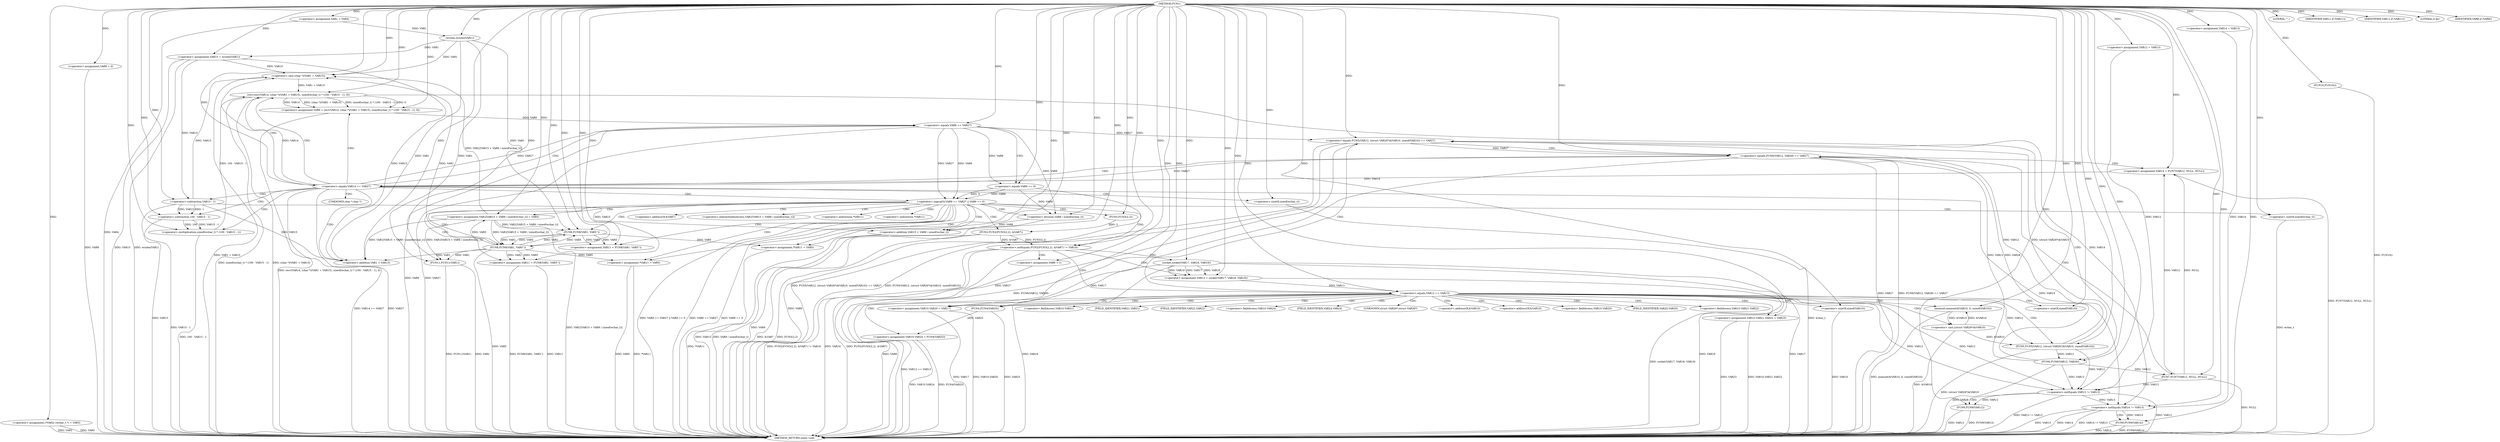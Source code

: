 digraph FUN1 {  
"1000100" [label = "(METHOD,FUN1)" ]
"1000301" [label = "(METHOD_RETURN,static void)" ]
"1000104" [label = "(<operator>.assignment,(*VAR2) (wchar_t *) = VAR3)" ]
"1000107" [label = "(LITERAL,\"\",)" ]
"1000108" [label = "(<operator>.assignment,VAR1 = VAR4)" ]
"1000114" [label = "(<operator>.assignment,VAR8 = 0)" ]
"1000121" [label = "(<operator>.assignment,VAR12 = VAR13)" ]
"1000125" [label = "(<operator>.assignment,VAR14 = VAR13)" ]
"1000129" [label = "(<operator>.assignment,VAR15 = wcslen(VAR1))" ]
"1000131" [label = "(wcslen,wcslen(VAR1))" ]
"1000136" [label = "(<operator>.notEquals,FUN2(FUN3(2,2), &VAR7) != VAR16)" ]
"1000137" [label = "(FUN2,FUN2(FUN3(2,2), &VAR7))" ]
"1000138" [label = "(FUN3,FUN3(2,2))" ]
"1000146" [label = "(<operator>.assignment,VAR8 = 1)" ]
"1000149" [label = "(<operator>.assignment,VAR12 = socket(VAR17, VAR18, VAR19))" ]
"1000151" [label = "(socket,socket(VAR17, VAR18, VAR19))" ]
"1000156" [label = "(<operator>.equals,VAR12 == VAR13)" ]
"1000161" [label = "(memset,memset(&VAR10, 0, sizeof(VAR10)))" ]
"1000165" [label = "(<operator>.sizeOf,sizeof(VAR10))" ]
"1000167" [label = "(<operator>.assignment,VAR10.VAR20 = VAR17)" ]
"1000172" [label = "(<operator>.assignment,VAR10.VAR21.VAR22 = VAR23)" ]
"1000179" [label = "(<operator>.assignment,VAR10.VAR24 = FUN4(VAR25))" ]
"1000183" [label = "(FUN4,FUN4(VAR25))" ]
"1000186" [label = "(<operator>.equals,FUN5(VAR12, (struct VAR26*)&VAR10, sizeof(VAR10)) == VAR27)" ]
"1000187" [label = "(FUN5,FUN5(VAR12, (struct VAR26*)&VAR10, sizeof(VAR10)))" ]
"1000189" [label = "(<operator>.cast,(struct VAR26*)&VAR10)" ]
"1000193" [label = "(<operator>.sizeOf,sizeof(VAR10))" ]
"1000199" [label = "(<operator>.equals,FUN6(VAR12, VAR28) == VAR27)" ]
"1000200" [label = "(FUN6,FUN6(VAR12, VAR28))" ]
"1000206" [label = "(<operator>.assignment,VAR14 = FUN7(VAR12, NULL, NULL))" ]
"1000208" [label = "(FUN7,FUN7(VAR12, NULL, NULL))" ]
"1000213" [label = "(<operator>.equals,VAR14 == VAR27)" ]
"1000218" [label = "(<operator>.assignment,VAR9 = recv(VAR14, (char *)(VAR1 + VAR15), sizeof(wchar_t) * (100 - VAR15 - 1), 0))" ]
"1000220" [label = "(recv,recv(VAR14, (char *)(VAR1 + VAR15), sizeof(wchar_t) * (100 - VAR15 - 1), 0))" ]
"1000222" [label = "(<operator>.cast,(char *)(VAR1 + VAR15))" ]
"1000224" [label = "(<operator>.addition,VAR1 + VAR15)" ]
"1000227" [label = "(<operator>.multiplication,sizeof(wchar_t) * (100 - VAR15 - 1))" ]
"1000228" [label = "(<operator>.sizeOf,sizeof(wchar_t))" ]
"1000230" [label = "(<operator>.subtraction,100 - VAR15 - 1)" ]
"1000232" [label = "(<operator>.subtraction,VAR15 - 1)" ]
"1000237" [label = "(<operator>.logicalOr,VAR9 == VAR27 || VAR9 == 0)" ]
"1000238" [label = "(<operator>.equals,VAR9 == VAR27)" ]
"1000241" [label = "(<operator>.equals,VAR9 == 0)" ]
"1000246" [label = "(<operator>.assignment,VAR1[VAR15 + VAR9 / sizeof(wchar_t)] = VAR5)" ]
"1000249" [label = "(<operator>.addition,VAR15 + VAR9 / sizeof(wchar_t))" ]
"1000251" [label = "(<operator>.division,VAR9 / sizeof(wchar_t))" ]
"1000253" [label = "(<operator>.sizeOf,sizeof(wchar_t))" ]
"1000256" [label = "(<operator>.assignment,VAR11 = FUN8(VAR1, VAR5''))" ]
"1000258" [label = "(FUN8,FUN8(VAR1, VAR5''))" ]
"1000262" [label = "(IDENTIFIER,VAR11,if (VAR11))" ]
"1000264" [label = "(<operator>.assignment,*VAR11 = VAR5)" ]
"1000268" [label = "(<operator>.assignment,VAR11 = FUN8(VAR1, VAR5''))" ]
"1000270" [label = "(FUN8,FUN8(VAR1, VAR5''))" ]
"1000274" [label = "(IDENTIFIER,VAR11,if (VAR11))" ]
"1000276" [label = "(<operator>.assignment,*VAR11 = VAR5)" ]
"1000280" [label = "(LITERAL,0,do)" ]
"1000282" [label = "(<operator>.notEquals,VAR12 != VAR13)" ]
"1000286" [label = "(FUN9,FUN9(VAR12))" ]
"1000289" [label = "(<operator>.notEquals,VAR14 != VAR13)" ]
"1000293" [label = "(FUN9,FUN9(VAR14))" ]
"1000296" [label = "(IDENTIFIER,VAR8,if (VAR8))" ]
"1000298" [label = "(FUN10,FUN10())" ]
"1000299" [label = "(FUN11,FUN11(VAR1))" ]
"1000141" [label = "(<operator>.addressOf,&VAR7)" ]
"1000162" [label = "(<operator>.addressOf,&VAR10)" ]
"1000168" [label = "(<operator>.fieldAccess,VAR10.VAR20)" ]
"1000170" [label = "(FIELD_IDENTIFIER,VAR20,VAR20)" ]
"1000173" [label = "(<operator>.fieldAccess,VAR10.VAR21.VAR22)" ]
"1000174" [label = "(<operator>.fieldAccess,VAR10.VAR21)" ]
"1000176" [label = "(FIELD_IDENTIFIER,VAR21,VAR21)" ]
"1000177" [label = "(FIELD_IDENTIFIER,VAR22,VAR22)" ]
"1000180" [label = "(<operator>.fieldAccess,VAR10.VAR24)" ]
"1000182" [label = "(FIELD_IDENTIFIER,VAR24,VAR24)" ]
"1000190" [label = "(UNKNOWN,struct VAR26*,struct VAR26*)" ]
"1000191" [label = "(<operator>.addressOf,&VAR10)" ]
"1000223" [label = "(UNKNOWN,char *,char *)" ]
"1000247" [label = "(<operator>.indirectIndexAccess,VAR1[VAR15 + VAR9 / sizeof(wchar_t)])" ]
"1000265" [label = "(<operator>.indirection,*VAR11)" ]
"1000277" [label = "(<operator>.indirection,*VAR11)" ]
  "1000172" -> "1000301"  [ label = "DDG: VAR23"] 
  "1000151" -> "1000301"  [ label = "DDG: VAR18"] 
  "1000151" -> "1000301"  [ label = "DDG: VAR19"] 
  "1000167" -> "1000301"  [ label = "DDG: VAR10.VAR20"] 
  "1000129" -> "1000301"  [ label = "DDG: VAR15"] 
  "1000286" -> "1000301"  [ label = "DDG: FUN9(VAR12)"] 
  "1000186" -> "1000301"  [ label = "DDG: FUN5(VAR12, (struct VAR26*)&VAR10, sizeof(VAR10)) == VAR27"] 
  "1000298" -> "1000301"  [ label = "DDG: FUN10()"] 
  "1000289" -> "1000301"  [ label = "DDG: VAR13"] 
  "1000186" -> "1000301"  [ label = "DDG: FUN5(VAR12, (struct VAR26*)&VAR10, sizeof(VAR10))"] 
  "1000249" -> "1000301"  [ label = "DDG: VAR9 / sizeof(wchar_t)"] 
  "1000193" -> "1000301"  [ label = "DDG: VAR10"] 
  "1000220" -> "1000301"  [ label = "DDG: sizeof(wchar_t) * (100 - VAR15 - 1)"] 
  "1000237" -> "1000301"  [ label = "DDG: VAR9 == VAR27 || VAR9 == 0"] 
  "1000282" -> "1000301"  [ label = "DDG: VAR12 != VAR13"] 
  "1000208" -> "1000301"  [ label = "DDG: NULL"] 
  "1000293" -> "1000301"  [ label = "DDG: VAR14"] 
  "1000149" -> "1000301"  [ label = "DDG: socket(VAR17, VAR18, VAR19)"] 
  "1000238" -> "1000301"  [ label = "DDG: VAR9"] 
  "1000232" -> "1000301"  [ label = "DDG: VAR15"] 
  "1000289" -> "1000301"  [ label = "DDG: VAR14"] 
  "1000293" -> "1000301"  [ label = "DDG: FUN9(VAR14)"] 
  "1000199" -> "1000301"  [ label = "DDG: FUN6(VAR12, VAR28)"] 
  "1000286" -> "1000301"  [ label = "DDG: VAR12"] 
  "1000104" -> "1000301"  [ label = "DDG: VAR2"] 
  "1000299" -> "1000301"  [ label = "DDG: FUN11(VAR1)"] 
  "1000238" -> "1000301"  [ label = "DDG: VAR27"] 
  "1000253" -> "1000301"  [ label = "DDG: wchar_t"] 
  "1000187" -> "1000301"  [ label = "DDG: (struct VAR26*)&VAR10"] 
  "1000237" -> "1000301"  [ label = "DDG: VAR9 == VAR27"] 
  "1000137" -> "1000301"  [ label = "DDG: &VAR7"] 
  "1000268" -> "1000301"  [ label = "DDG: VAR11"] 
  "1000186" -> "1000301"  [ label = "DDG: VAR27"] 
  "1000183" -> "1000301"  [ label = "DDG: VAR25"] 
  "1000151" -> "1000301"  [ label = "DDG: VAR17"] 
  "1000264" -> "1000301"  [ label = "DDG: *VAR11"] 
  "1000228" -> "1000301"  [ label = "DDG: wchar_t"] 
  "1000251" -> "1000301"  [ label = "DDG: VAR9"] 
  "1000289" -> "1000301"  [ label = "DDG: VAR14 != VAR13"] 
  "1000189" -> "1000301"  [ label = "DDG: &VAR10"] 
  "1000114" -> "1000301"  [ label = "DDG: VAR8"] 
  "1000179" -> "1000301"  [ label = "DDG: VAR10.VAR24"] 
  "1000199" -> "1000301"  [ label = "DDG: VAR27"] 
  "1000220" -> "1000301"  [ label = "DDG: (char *)(VAR1 + VAR15)"] 
  "1000206" -> "1000301"  [ label = "DDG: FUN7(VAR12, NULL, NULL)"] 
  "1000299" -> "1000301"  [ label = "DDG: VAR1"] 
  "1000199" -> "1000301"  [ label = "DDG: FUN6(VAR12, VAR28) == VAR27"] 
  "1000230" -> "1000301"  [ label = "DDG: VAR15 - 1"] 
  "1000213" -> "1000301"  [ label = "DDG: VAR14 == VAR27"] 
  "1000108" -> "1000301"  [ label = "DDG: VAR4"] 
  "1000172" -> "1000301"  [ label = "DDG: VAR10.VAR21.VAR22"] 
  "1000136" -> "1000301"  [ label = "DDG: FUN2(FUN3(2,2), &VAR7) != VAR16"] 
  "1000276" -> "1000301"  [ label = "DDG: *VAR11"] 
  "1000241" -> "1000301"  [ label = "DDG: VAR9"] 
  "1000218" -> "1000301"  [ label = "DDG: recv(VAR14, (char *)(VAR1 + VAR15), sizeof(wchar_t) * (100 - VAR15 - 1), 0)"] 
  "1000167" -> "1000301"  [ label = "DDG: VAR17"] 
  "1000136" -> "1000301"  [ label = "DDG: VAR16"] 
  "1000227" -> "1000301"  [ label = "DDG: 100 - VAR15 - 1"] 
  "1000213" -> "1000301"  [ label = "DDG: VAR27"] 
  "1000268" -> "1000301"  [ label = "DDG: FUN8(VAR1, VAR5'')"] 
  "1000156" -> "1000301"  [ label = "DDG: VAR12 == VAR13"] 
  "1000249" -> "1000301"  [ label = "DDG: VAR15"] 
  "1000270" -> "1000301"  [ label = "DDG: VAR5"] 
  "1000137" -> "1000301"  [ label = "DDG: FUN3(2,2)"] 
  "1000282" -> "1000301"  [ label = "DDG: VAR12"] 
  "1000237" -> "1000301"  [ label = "DDG: VAR9 == 0"] 
  "1000146" -> "1000301"  [ label = "DDG: VAR8"] 
  "1000161" -> "1000301"  [ label = "DDG: memset(&VAR10, 0, sizeof(VAR10))"] 
  "1000276" -> "1000301"  [ label = "DDG: VAR5"] 
  "1000179" -> "1000301"  [ label = "DDG: FUN4(VAR25)"] 
  "1000136" -> "1000301"  [ label = "DDG: FUN2(FUN3(2,2), &VAR7)"] 
  "1000104" -> "1000301"  [ label = "DDG: VAR3"] 
  "1000246" -> "1000301"  [ label = "DDG: VAR1[VAR15 + VAR9 / sizeof(wchar_t)]"] 
  "1000222" -> "1000301"  [ label = "DDG: VAR1 + VAR15"] 
  "1000129" -> "1000301"  [ label = "DDG: wcslen(VAR1)"] 
  "1000200" -> "1000301"  [ label = "DDG: VAR28"] 
  "1000100" -> "1000104"  [ label = "DDG: "] 
  "1000100" -> "1000107"  [ label = "DDG: "] 
  "1000100" -> "1000108"  [ label = "DDG: "] 
  "1000100" -> "1000114"  [ label = "DDG: "] 
  "1000100" -> "1000121"  [ label = "DDG: "] 
  "1000100" -> "1000125"  [ label = "DDG: "] 
  "1000131" -> "1000129"  [ label = "DDG: VAR1"] 
  "1000100" -> "1000129"  [ label = "DDG: "] 
  "1000108" -> "1000131"  [ label = "DDG: VAR1"] 
  "1000100" -> "1000131"  [ label = "DDG: "] 
  "1000137" -> "1000136"  [ label = "DDG: FUN3(2,2)"] 
  "1000137" -> "1000136"  [ label = "DDG: &VAR7"] 
  "1000138" -> "1000137"  [ label = "DDG: 2"] 
  "1000100" -> "1000138"  [ label = "DDG: "] 
  "1000100" -> "1000136"  [ label = "DDG: "] 
  "1000100" -> "1000146"  [ label = "DDG: "] 
  "1000151" -> "1000149"  [ label = "DDG: VAR17"] 
  "1000151" -> "1000149"  [ label = "DDG: VAR18"] 
  "1000151" -> "1000149"  [ label = "DDG: VAR19"] 
  "1000100" -> "1000149"  [ label = "DDG: "] 
  "1000100" -> "1000151"  [ label = "DDG: "] 
  "1000149" -> "1000156"  [ label = "DDG: VAR12"] 
  "1000100" -> "1000156"  [ label = "DDG: "] 
  "1000189" -> "1000161"  [ label = "DDG: &VAR10"] 
  "1000100" -> "1000161"  [ label = "DDG: "] 
  "1000100" -> "1000165"  [ label = "DDG: "] 
  "1000151" -> "1000167"  [ label = "DDG: VAR17"] 
  "1000100" -> "1000167"  [ label = "DDG: "] 
  "1000100" -> "1000172"  [ label = "DDG: "] 
  "1000183" -> "1000179"  [ label = "DDG: VAR25"] 
  "1000100" -> "1000183"  [ label = "DDG: "] 
  "1000187" -> "1000186"  [ label = "DDG: VAR12"] 
  "1000187" -> "1000186"  [ label = "DDG: (struct VAR26*)&VAR10"] 
  "1000156" -> "1000187"  [ label = "DDG: VAR12"] 
  "1000100" -> "1000187"  [ label = "DDG: "] 
  "1000189" -> "1000187"  [ label = "DDG: &VAR10"] 
  "1000161" -> "1000189"  [ label = "DDG: &VAR10"] 
  "1000100" -> "1000193"  [ label = "DDG: "] 
  "1000238" -> "1000186"  [ label = "DDG: VAR27"] 
  "1000100" -> "1000186"  [ label = "DDG: "] 
  "1000200" -> "1000199"  [ label = "DDG: VAR12"] 
  "1000200" -> "1000199"  [ label = "DDG: VAR28"] 
  "1000187" -> "1000200"  [ label = "DDG: VAR12"] 
  "1000100" -> "1000200"  [ label = "DDG: "] 
  "1000186" -> "1000199"  [ label = "DDG: VAR27"] 
  "1000100" -> "1000199"  [ label = "DDG: "] 
  "1000208" -> "1000206"  [ label = "DDG: VAR12"] 
  "1000208" -> "1000206"  [ label = "DDG: NULL"] 
  "1000100" -> "1000206"  [ label = "DDG: "] 
  "1000200" -> "1000208"  [ label = "DDG: VAR12"] 
  "1000100" -> "1000208"  [ label = "DDG: "] 
  "1000206" -> "1000213"  [ label = "DDG: VAR14"] 
  "1000100" -> "1000213"  [ label = "DDG: "] 
  "1000199" -> "1000213"  [ label = "DDG: VAR27"] 
  "1000220" -> "1000218"  [ label = "DDG: VAR14"] 
  "1000220" -> "1000218"  [ label = "DDG: (char *)(VAR1 + VAR15)"] 
  "1000220" -> "1000218"  [ label = "DDG: sizeof(wchar_t) * (100 - VAR15 - 1)"] 
  "1000220" -> "1000218"  [ label = "DDG: 0"] 
  "1000100" -> "1000218"  [ label = "DDG: "] 
  "1000213" -> "1000220"  [ label = "DDG: VAR14"] 
  "1000100" -> "1000220"  [ label = "DDG: "] 
  "1000222" -> "1000220"  [ label = "DDG: VAR1 + VAR15"] 
  "1000131" -> "1000222"  [ label = "DDG: VAR1"] 
  "1000270" -> "1000222"  [ label = "DDG: VAR1"] 
  "1000246" -> "1000222"  [ label = "DDG: VAR1[VAR15 + VAR9 / sizeof(wchar_t)]"] 
  "1000100" -> "1000222"  [ label = "DDG: "] 
  "1000129" -> "1000222"  [ label = "DDG: VAR15"] 
  "1000232" -> "1000222"  [ label = "DDG: VAR15"] 
  "1000131" -> "1000224"  [ label = "DDG: VAR1"] 
  "1000270" -> "1000224"  [ label = "DDG: VAR1"] 
  "1000246" -> "1000224"  [ label = "DDG: VAR1[VAR15 + VAR9 / sizeof(wchar_t)]"] 
  "1000100" -> "1000224"  [ label = "DDG: "] 
  "1000129" -> "1000224"  [ label = "DDG: VAR15"] 
  "1000232" -> "1000224"  [ label = "DDG: VAR15"] 
  "1000227" -> "1000220"  [ label = "DDG: 100 - VAR15 - 1"] 
  "1000100" -> "1000227"  [ label = "DDG: "] 
  "1000100" -> "1000228"  [ label = "DDG: "] 
  "1000230" -> "1000227"  [ label = "DDG: 100"] 
  "1000230" -> "1000227"  [ label = "DDG: VAR15 - 1"] 
  "1000100" -> "1000230"  [ label = "DDG: "] 
  "1000232" -> "1000230"  [ label = "DDG: VAR15"] 
  "1000232" -> "1000230"  [ label = "DDG: 1"] 
  "1000100" -> "1000232"  [ label = "DDG: "] 
  "1000129" -> "1000232"  [ label = "DDG: VAR15"] 
  "1000238" -> "1000237"  [ label = "DDG: VAR9"] 
  "1000238" -> "1000237"  [ label = "DDG: VAR27"] 
  "1000218" -> "1000238"  [ label = "DDG: VAR9"] 
  "1000100" -> "1000238"  [ label = "DDG: "] 
  "1000213" -> "1000238"  [ label = "DDG: VAR27"] 
  "1000241" -> "1000237"  [ label = "DDG: VAR9"] 
  "1000241" -> "1000237"  [ label = "DDG: 0"] 
  "1000238" -> "1000241"  [ label = "DDG: VAR9"] 
  "1000100" -> "1000241"  [ label = "DDG: "] 
  "1000270" -> "1000246"  [ label = "DDG: VAR5"] 
  "1000100" -> "1000246"  [ label = "DDG: "] 
  "1000232" -> "1000249"  [ label = "DDG: VAR15"] 
  "1000100" -> "1000249"  [ label = "DDG: "] 
  "1000251" -> "1000249"  [ label = "DDG: VAR9"] 
  "1000238" -> "1000251"  [ label = "DDG: VAR9"] 
  "1000241" -> "1000251"  [ label = "DDG: VAR9"] 
  "1000100" -> "1000251"  [ label = "DDG: "] 
  "1000100" -> "1000253"  [ label = "DDG: "] 
  "1000258" -> "1000256"  [ label = "DDG: VAR1"] 
  "1000258" -> "1000256"  [ label = "DDG: VAR5"] 
  "1000100" -> "1000256"  [ label = "DDG: "] 
  "1000246" -> "1000258"  [ label = "DDG: VAR1[VAR15 + VAR9 / sizeof(wchar_t)]"] 
  "1000100" -> "1000258"  [ label = "DDG: "] 
  "1000131" -> "1000258"  [ label = "DDG: VAR1"] 
  "1000270" -> "1000258"  [ label = "DDG: VAR1"] 
  "1000270" -> "1000258"  [ label = "DDG: VAR5"] 
  "1000100" -> "1000262"  [ label = "DDG: "] 
  "1000258" -> "1000264"  [ label = "DDG: VAR5"] 
  "1000100" -> "1000264"  [ label = "DDG: "] 
  "1000270" -> "1000268"  [ label = "DDG: VAR1"] 
  "1000270" -> "1000268"  [ label = "DDG: VAR5"] 
  "1000100" -> "1000268"  [ label = "DDG: "] 
  "1000258" -> "1000270"  [ label = "DDG: VAR1"] 
  "1000246" -> "1000270"  [ label = "DDG: VAR1[VAR15 + VAR9 / sizeof(wchar_t)]"] 
  "1000100" -> "1000270"  [ label = "DDG: "] 
  "1000258" -> "1000270"  [ label = "DDG: VAR5"] 
  "1000100" -> "1000274"  [ label = "DDG: "] 
  "1000270" -> "1000276"  [ label = "DDG: VAR5"] 
  "1000100" -> "1000276"  [ label = "DDG: "] 
  "1000100" -> "1000280"  [ label = "DDG: "] 
  "1000187" -> "1000282"  [ label = "DDG: VAR12"] 
  "1000200" -> "1000282"  [ label = "DDG: VAR12"] 
  "1000208" -> "1000282"  [ label = "DDG: VAR12"] 
  "1000156" -> "1000282"  [ label = "DDG: VAR12"] 
  "1000121" -> "1000282"  [ label = "DDG: VAR12"] 
  "1000100" -> "1000282"  [ label = "DDG: "] 
  "1000156" -> "1000282"  [ label = "DDG: VAR13"] 
  "1000282" -> "1000286"  [ label = "DDG: VAR12"] 
  "1000100" -> "1000286"  [ label = "DDG: "] 
  "1000125" -> "1000289"  [ label = "DDG: VAR14"] 
  "1000220" -> "1000289"  [ label = "DDG: VAR14"] 
  "1000213" -> "1000289"  [ label = "DDG: VAR14"] 
  "1000100" -> "1000289"  [ label = "DDG: "] 
  "1000282" -> "1000289"  [ label = "DDG: VAR13"] 
  "1000289" -> "1000293"  [ label = "DDG: VAR14"] 
  "1000100" -> "1000293"  [ label = "DDG: "] 
  "1000100" -> "1000296"  [ label = "DDG: "] 
  "1000100" -> "1000298"  [ label = "DDG: "] 
  "1000131" -> "1000299"  [ label = "DDG: VAR1"] 
  "1000270" -> "1000299"  [ label = "DDG: VAR1"] 
  "1000246" -> "1000299"  [ label = "DDG: VAR1[VAR15 + VAR9 / sizeof(wchar_t)]"] 
  "1000100" -> "1000299"  [ label = "DDG: "] 
  "1000136" -> "1000156"  [ label = "CDG: "] 
  "1000136" -> "1000149"  [ label = "CDG: "] 
  "1000136" -> "1000151"  [ label = "CDG: "] 
  "1000136" -> "1000146"  [ label = "CDG: "] 
  "1000156" -> "1000174"  [ label = "CDG: "] 
  "1000156" -> "1000191"  [ label = "CDG: "] 
  "1000156" -> "1000161"  [ label = "CDG: "] 
  "1000156" -> "1000182"  [ label = "CDG: "] 
  "1000156" -> "1000180"  [ label = "CDG: "] 
  "1000156" -> "1000183"  [ label = "CDG: "] 
  "1000156" -> "1000165"  [ label = "CDG: "] 
  "1000156" -> "1000190"  [ label = "CDG: "] 
  "1000156" -> "1000167"  [ label = "CDG: "] 
  "1000156" -> "1000179"  [ label = "CDG: "] 
  "1000156" -> "1000176"  [ label = "CDG: "] 
  "1000156" -> "1000187"  [ label = "CDG: "] 
  "1000156" -> "1000186"  [ label = "CDG: "] 
  "1000156" -> "1000172"  [ label = "CDG: "] 
  "1000156" -> "1000189"  [ label = "CDG: "] 
  "1000156" -> "1000168"  [ label = "CDG: "] 
  "1000156" -> "1000173"  [ label = "CDG: "] 
  "1000156" -> "1000170"  [ label = "CDG: "] 
  "1000156" -> "1000193"  [ label = "CDG: "] 
  "1000156" -> "1000177"  [ label = "CDG: "] 
  "1000156" -> "1000162"  [ label = "CDG: "] 
  "1000186" -> "1000200"  [ label = "CDG: "] 
  "1000186" -> "1000199"  [ label = "CDG: "] 
  "1000199" -> "1000208"  [ label = "CDG: "] 
  "1000199" -> "1000206"  [ label = "CDG: "] 
  "1000199" -> "1000213"  [ label = "CDG: "] 
  "1000213" -> "1000238"  [ label = "CDG: "] 
  "1000213" -> "1000227"  [ label = "CDG: "] 
  "1000213" -> "1000222"  [ label = "CDG: "] 
  "1000213" -> "1000220"  [ label = "CDG: "] 
  "1000213" -> "1000224"  [ label = "CDG: "] 
  "1000213" -> "1000232"  [ label = "CDG: "] 
  "1000213" -> "1000230"  [ label = "CDG: "] 
  "1000213" -> "1000237"  [ label = "CDG: "] 
  "1000213" -> "1000218"  [ label = "CDG: "] 
  "1000213" -> "1000223"  [ label = "CDG: "] 
  "1000213" -> "1000228"  [ label = "CDG: "] 
  "1000237" -> "1000258"  [ label = "CDG: "] 
  "1000237" -> "1000268"  [ label = "CDG: "] 
  "1000237" -> "1000251"  [ label = "CDG: "] 
  "1000237" -> "1000270"  [ label = "CDG: "] 
  "1000237" -> "1000247"  [ label = "CDG: "] 
  "1000237" -> "1000246"  [ label = "CDG: "] 
  "1000237" -> "1000253"  [ label = "CDG: "] 
  "1000237" -> "1000249"  [ label = "CDG: "] 
  "1000237" -> "1000256"  [ label = "CDG: "] 
  "1000237" -> "1000276"  [ label = "CDG: "] 
  "1000237" -> "1000277"  [ label = "CDG: "] 
  "1000237" -> "1000265"  [ label = "CDG: "] 
  "1000237" -> "1000264"  [ label = "CDG: "] 
  "1000237" -> "1000141"  [ label = "CDG: "] 
  "1000237" -> "1000138"  [ label = "CDG: "] 
  "1000237" -> "1000136"  [ label = "CDG: "] 
  "1000237" -> "1000137"  [ label = "CDG: "] 
  "1000238" -> "1000241"  [ label = "CDG: "] 
  "1000282" -> "1000286"  [ label = "CDG: "] 
  "1000289" -> "1000293"  [ label = "CDG: "] 
}

